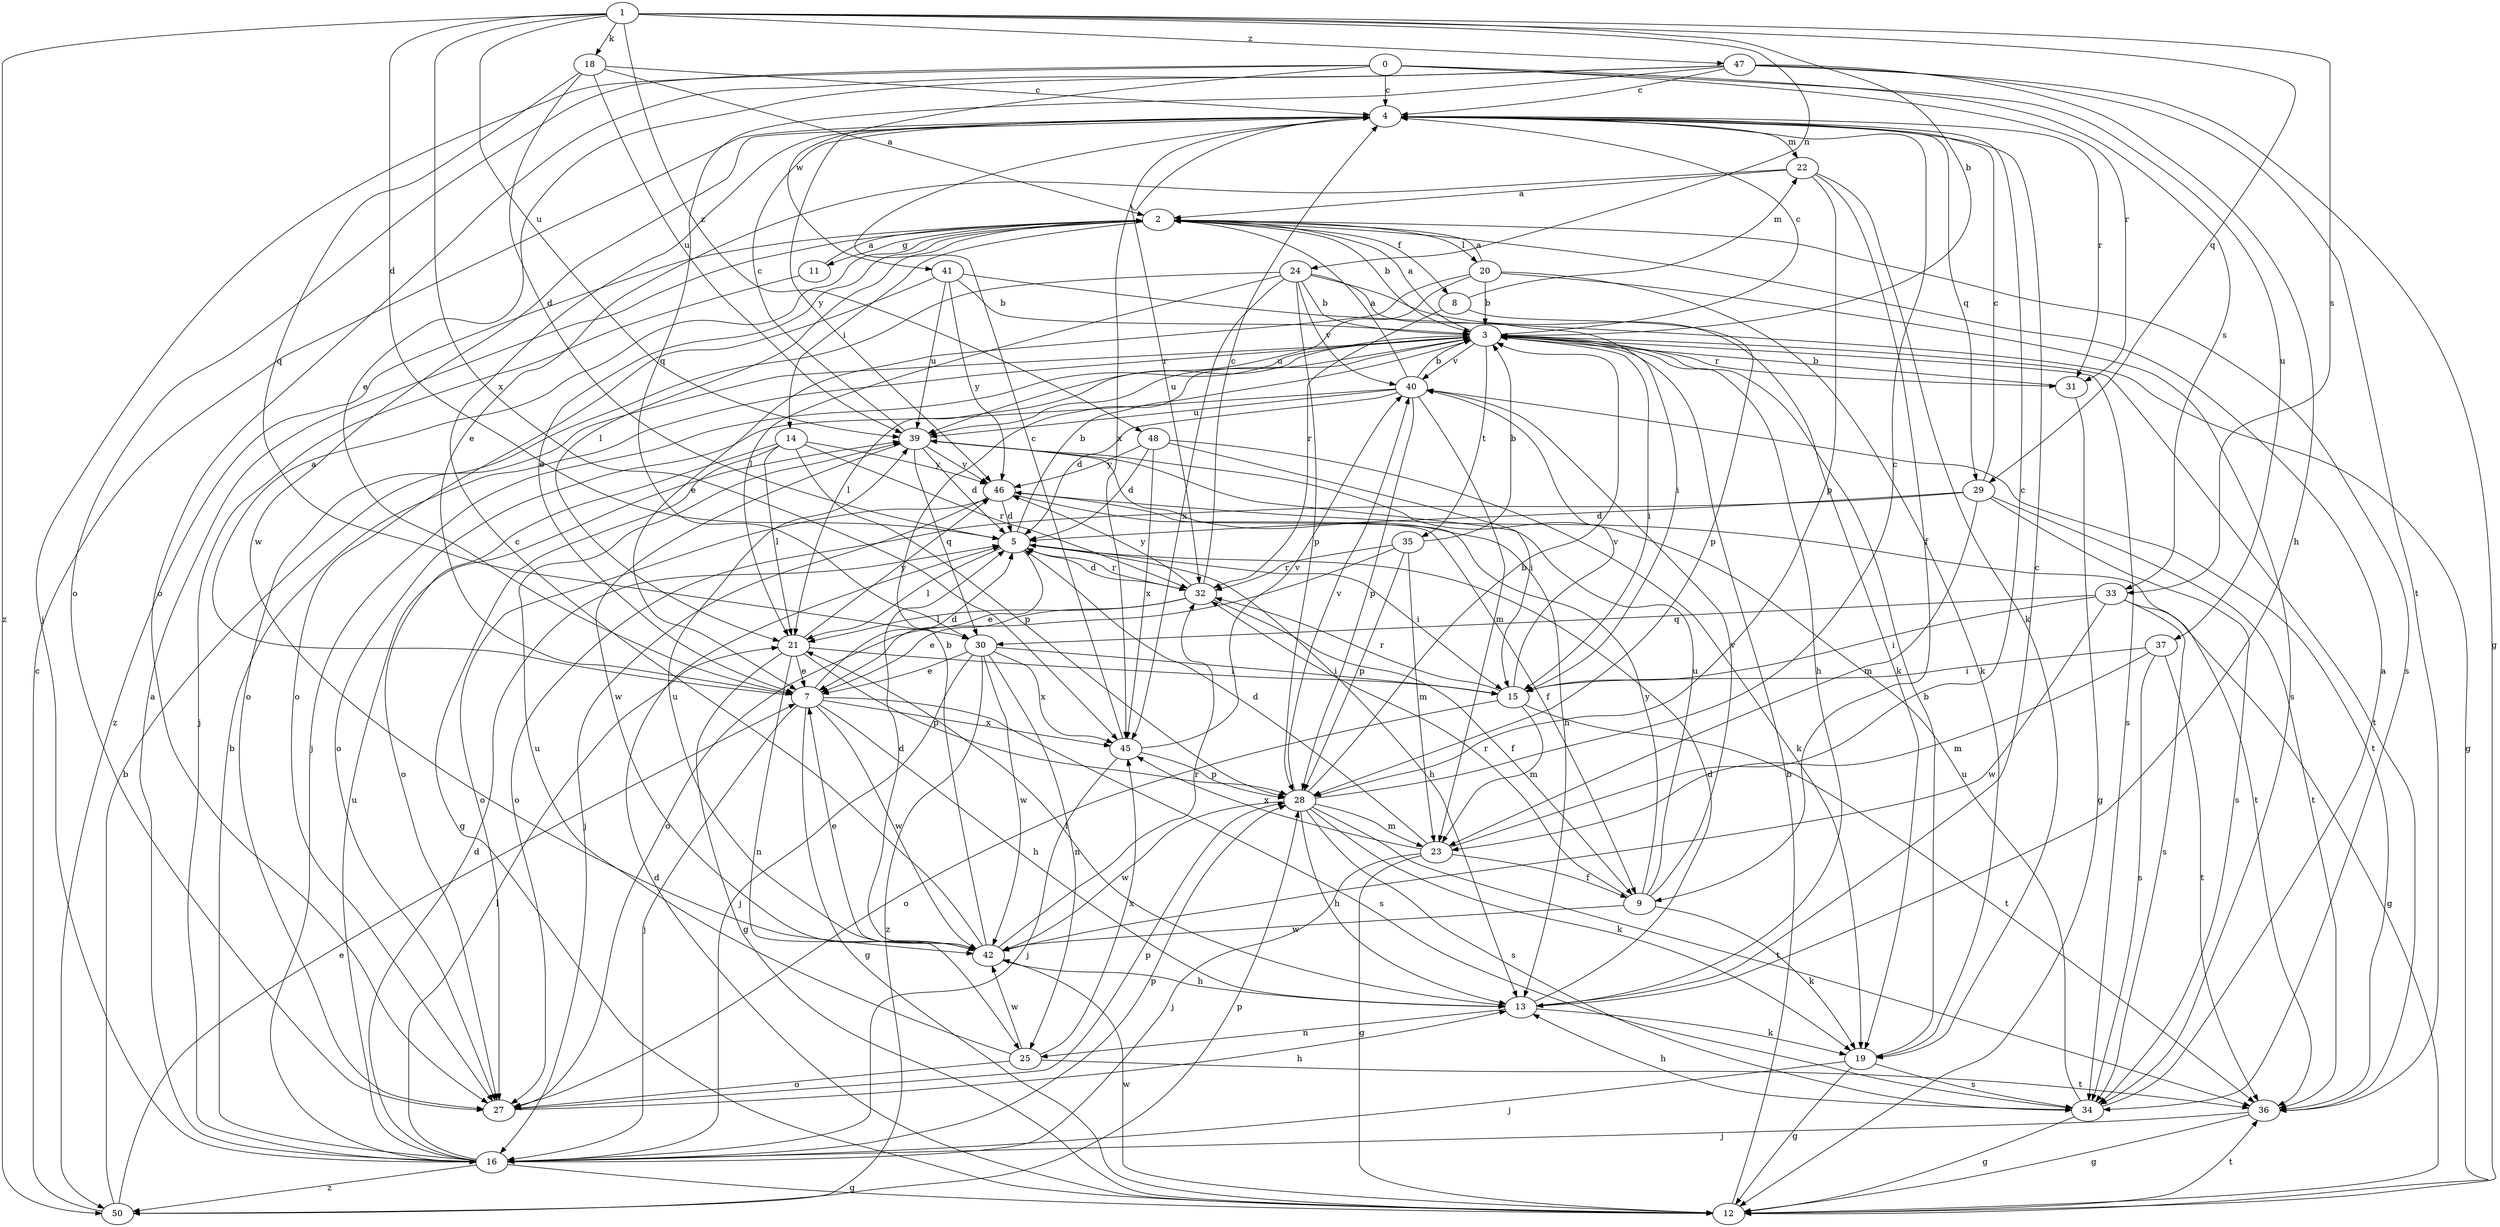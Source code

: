 strict digraph  {
0;
1;
2;
3;
4;
5;
7;
8;
9;
11;
12;
13;
14;
15;
16;
18;
19;
20;
21;
22;
23;
24;
25;
27;
28;
29;
30;
31;
32;
33;
34;
35;
36;
37;
39;
40;
41;
42;
45;
46;
47;
48;
50;
0 -> 4  [label=c];
0 -> 16  [label=j];
0 -> 27  [label=o];
0 -> 31  [label=r];
0 -> 33  [label=s];
0 -> 37  [label=u];
0 -> 41  [label=w];
1 -> 3  [label=b];
1 -> 5  [label=d];
1 -> 18  [label=k];
1 -> 24  [label=n];
1 -> 29  [label=q];
1 -> 33  [label=s];
1 -> 39  [label=u];
1 -> 45  [label=x];
1 -> 47  [label=z];
1 -> 48  [label=z];
1 -> 50  [label=z];
2 -> 3  [label=b];
2 -> 7  [label=e];
2 -> 8  [label=f];
2 -> 11  [label=g];
2 -> 14  [label=i];
2 -> 20  [label=l];
2 -> 21  [label=l];
2 -> 34  [label=s];
2 -> 50  [label=z];
3 -> 2  [label=a];
3 -> 4  [label=c];
3 -> 13  [label=h];
3 -> 15  [label=i];
3 -> 16  [label=j];
3 -> 21  [label=l];
3 -> 31  [label=r];
3 -> 34  [label=s];
3 -> 35  [label=t];
3 -> 36  [label=t];
3 -> 39  [label=u];
3 -> 40  [label=v];
4 -> 22  [label=m];
4 -> 29  [label=q];
4 -> 31  [label=r];
4 -> 32  [label=r];
4 -> 42  [label=w];
4 -> 45  [label=x];
4 -> 46  [label=y];
5 -> 3  [label=b];
5 -> 7  [label=e];
5 -> 13  [label=h];
5 -> 15  [label=i];
5 -> 21  [label=l];
5 -> 32  [label=r];
7 -> 2  [label=a];
7 -> 5  [label=d];
7 -> 12  [label=g];
7 -> 13  [label=h];
7 -> 16  [label=j];
7 -> 34  [label=s];
7 -> 42  [label=w];
7 -> 45  [label=x];
8 -> 22  [label=m];
8 -> 28  [label=p];
8 -> 32  [label=r];
9 -> 19  [label=k];
9 -> 32  [label=r];
9 -> 39  [label=u];
9 -> 40  [label=v];
9 -> 42  [label=w];
9 -> 46  [label=y];
11 -> 2  [label=a];
11 -> 16  [label=j];
12 -> 3  [label=b];
12 -> 5  [label=d];
12 -> 36  [label=t];
12 -> 42  [label=w];
13 -> 4  [label=c];
13 -> 5  [label=d];
13 -> 19  [label=k];
13 -> 21  [label=l];
13 -> 25  [label=n];
14 -> 12  [label=g];
14 -> 21  [label=l];
14 -> 27  [label=o];
14 -> 28  [label=p];
14 -> 32  [label=r];
14 -> 46  [label=y];
15 -> 23  [label=m];
15 -> 27  [label=o];
15 -> 32  [label=r];
15 -> 36  [label=t];
15 -> 40  [label=v];
16 -> 2  [label=a];
16 -> 3  [label=b];
16 -> 5  [label=d];
16 -> 12  [label=g];
16 -> 21  [label=l];
16 -> 28  [label=p];
16 -> 39  [label=u];
16 -> 50  [label=z];
18 -> 2  [label=a];
18 -> 4  [label=c];
18 -> 5  [label=d];
18 -> 30  [label=q];
18 -> 39  [label=u];
19 -> 3  [label=b];
19 -> 12  [label=g];
19 -> 16  [label=j];
19 -> 34  [label=s];
20 -> 2  [label=a];
20 -> 3  [label=b];
20 -> 7  [label=e];
20 -> 19  [label=k];
20 -> 34  [label=s];
20 -> 39  [label=u];
21 -> 7  [label=e];
21 -> 12  [label=g];
21 -> 15  [label=i];
21 -> 25  [label=n];
21 -> 28  [label=p];
21 -> 46  [label=y];
22 -> 2  [label=a];
22 -> 7  [label=e];
22 -> 9  [label=f];
22 -> 19  [label=k];
22 -> 28  [label=p];
23 -> 4  [label=c];
23 -> 5  [label=d];
23 -> 9  [label=f];
23 -> 12  [label=g];
23 -> 16  [label=j];
23 -> 45  [label=x];
24 -> 3  [label=b];
24 -> 15  [label=i];
24 -> 19  [label=k];
24 -> 21  [label=l];
24 -> 27  [label=o];
24 -> 28  [label=p];
24 -> 40  [label=v];
24 -> 45  [label=x];
25 -> 27  [label=o];
25 -> 36  [label=t];
25 -> 39  [label=u];
25 -> 42  [label=w];
25 -> 45  [label=x];
27 -> 13  [label=h];
27 -> 28  [label=p];
28 -> 3  [label=b];
28 -> 4  [label=c];
28 -> 13  [label=h];
28 -> 19  [label=k];
28 -> 23  [label=m];
28 -> 34  [label=s];
28 -> 36  [label=t];
28 -> 40  [label=v];
28 -> 42  [label=w];
29 -> 4  [label=c];
29 -> 5  [label=d];
29 -> 23  [label=m];
29 -> 27  [label=o];
29 -> 34  [label=s];
29 -> 36  [label=t];
30 -> 7  [label=e];
30 -> 15  [label=i];
30 -> 16  [label=j];
30 -> 25  [label=n];
30 -> 42  [label=w];
30 -> 45  [label=x];
30 -> 50  [label=z];
31 -> 3  [label=b];
31 -> 12  [label=g];
32 -> 4  [label=c];
32 -> 5  [label=d];
32 -> 7  [label=e];
32 -> 9  [label=f];
32 -> 21  [label=l];
32 -> 46  [label=y];
33 -> 12  [label=g];
33 -> 15  [label=i];
33 -> 30  [label=q];
33 -> 34  [label=s];
33 -> 42  [label=w];
34 -> 2  [label=a];
34 -> 12  [label=g];
34 -> 13  [label=h];
34 -> 39  [label=u];
35 -> 3  [label=b];
35 -> 23  [label=m];
35 -> 27  [label=o];
35 -> 28  [label=p];
35 -> 32  [label=r];
36 -> 12  [label=g];
36 -> 16  [label=j];
37 -> 15  [label=i];
37 -> 23  [label=m];
37 -> 34  [label=s];
37 -> 36  [label=t];
39 -> 4  [label=c];
39 -> 5  [label=d];
39 -> 13  [label=h];
39 -> 30  [label=q];
39 -> 42  [label=w];
39 -> 46  [label=y];
40 -> 2  [label=a];
40 -> 3  [label=b];
40 -> 5  [label=d];
40 -> 23  [label=m];
40 -> 27  [label=o];
40 -> 28  [label=p];
40 -> 36  [label=t];
40 -> 39  [label=u];
41 -> 3  [label=b];
41 -> 12  [label=g];
41 -> 27  [label=o];
41 -> 39  [label=u];
41 -> 46  [label=y];
42 -> 3  [label=b];
42 -> 4  [label=c];
42 -> 5  [label=d];
42 -> 7  [label=e];
42 -> 13  [label=h];
42 -> 32  [label=r];
42 -> 39  [label=u];
45 -> 4  [label=c];
45 -> 16  [label=j];
45 -> 28  [label=p];
45 -> 40  [label=v];
46 -> 5  [label=d];
46 -> 9  [label=f];
46 -> 16  [label=j];
46 -> 27  [label=o];
46 -> 36  [label=t];
47 -> 4  [label=c];
47 -> 7  [label=e];
47 -> 12  [label=g];
47 -> 13  [label=h];
47 -> 27  [label=o];
47 -> 30  [label=q];
47 -> 36  [label=t];
48 -> 5  [label=d];
48 -> 15  [label=i];
48 -> 19  [label=k];
48 -> 45  [label=x];
48 -> 46  [label=y];
50 -> 3  [label=b];
50 -> 4  [label=c];
50 -> 7  [label=e];
50 -> 28  [label=p];
}
